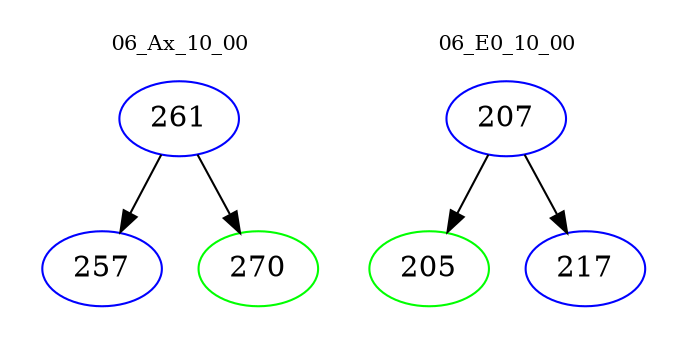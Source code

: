 digraph{
subgraph cluster_0 {
color = white
label = "06_Ax_10_00";
fontsize=10;
T0_261 [label="261", color="blue"]
T0_261 -> T0_257 [color="black"]
T0_257 [label="257", color="blue"]
T0_261 -> T0_270 [color="black"]
T0_270 [label="270", color="green"]
}
subgraph cluster_1 {
color = white
label = "06_E0_10_00";
fontsize=10;
T1_207 [label="207", color="blue"]
T1_207 -> T1_205 [color="black"]
T1_205 [label="205", color="green"]
T1_207 -> T1_217 [color="black"]
T1_217 [label="217", color="blue"]
}
}
